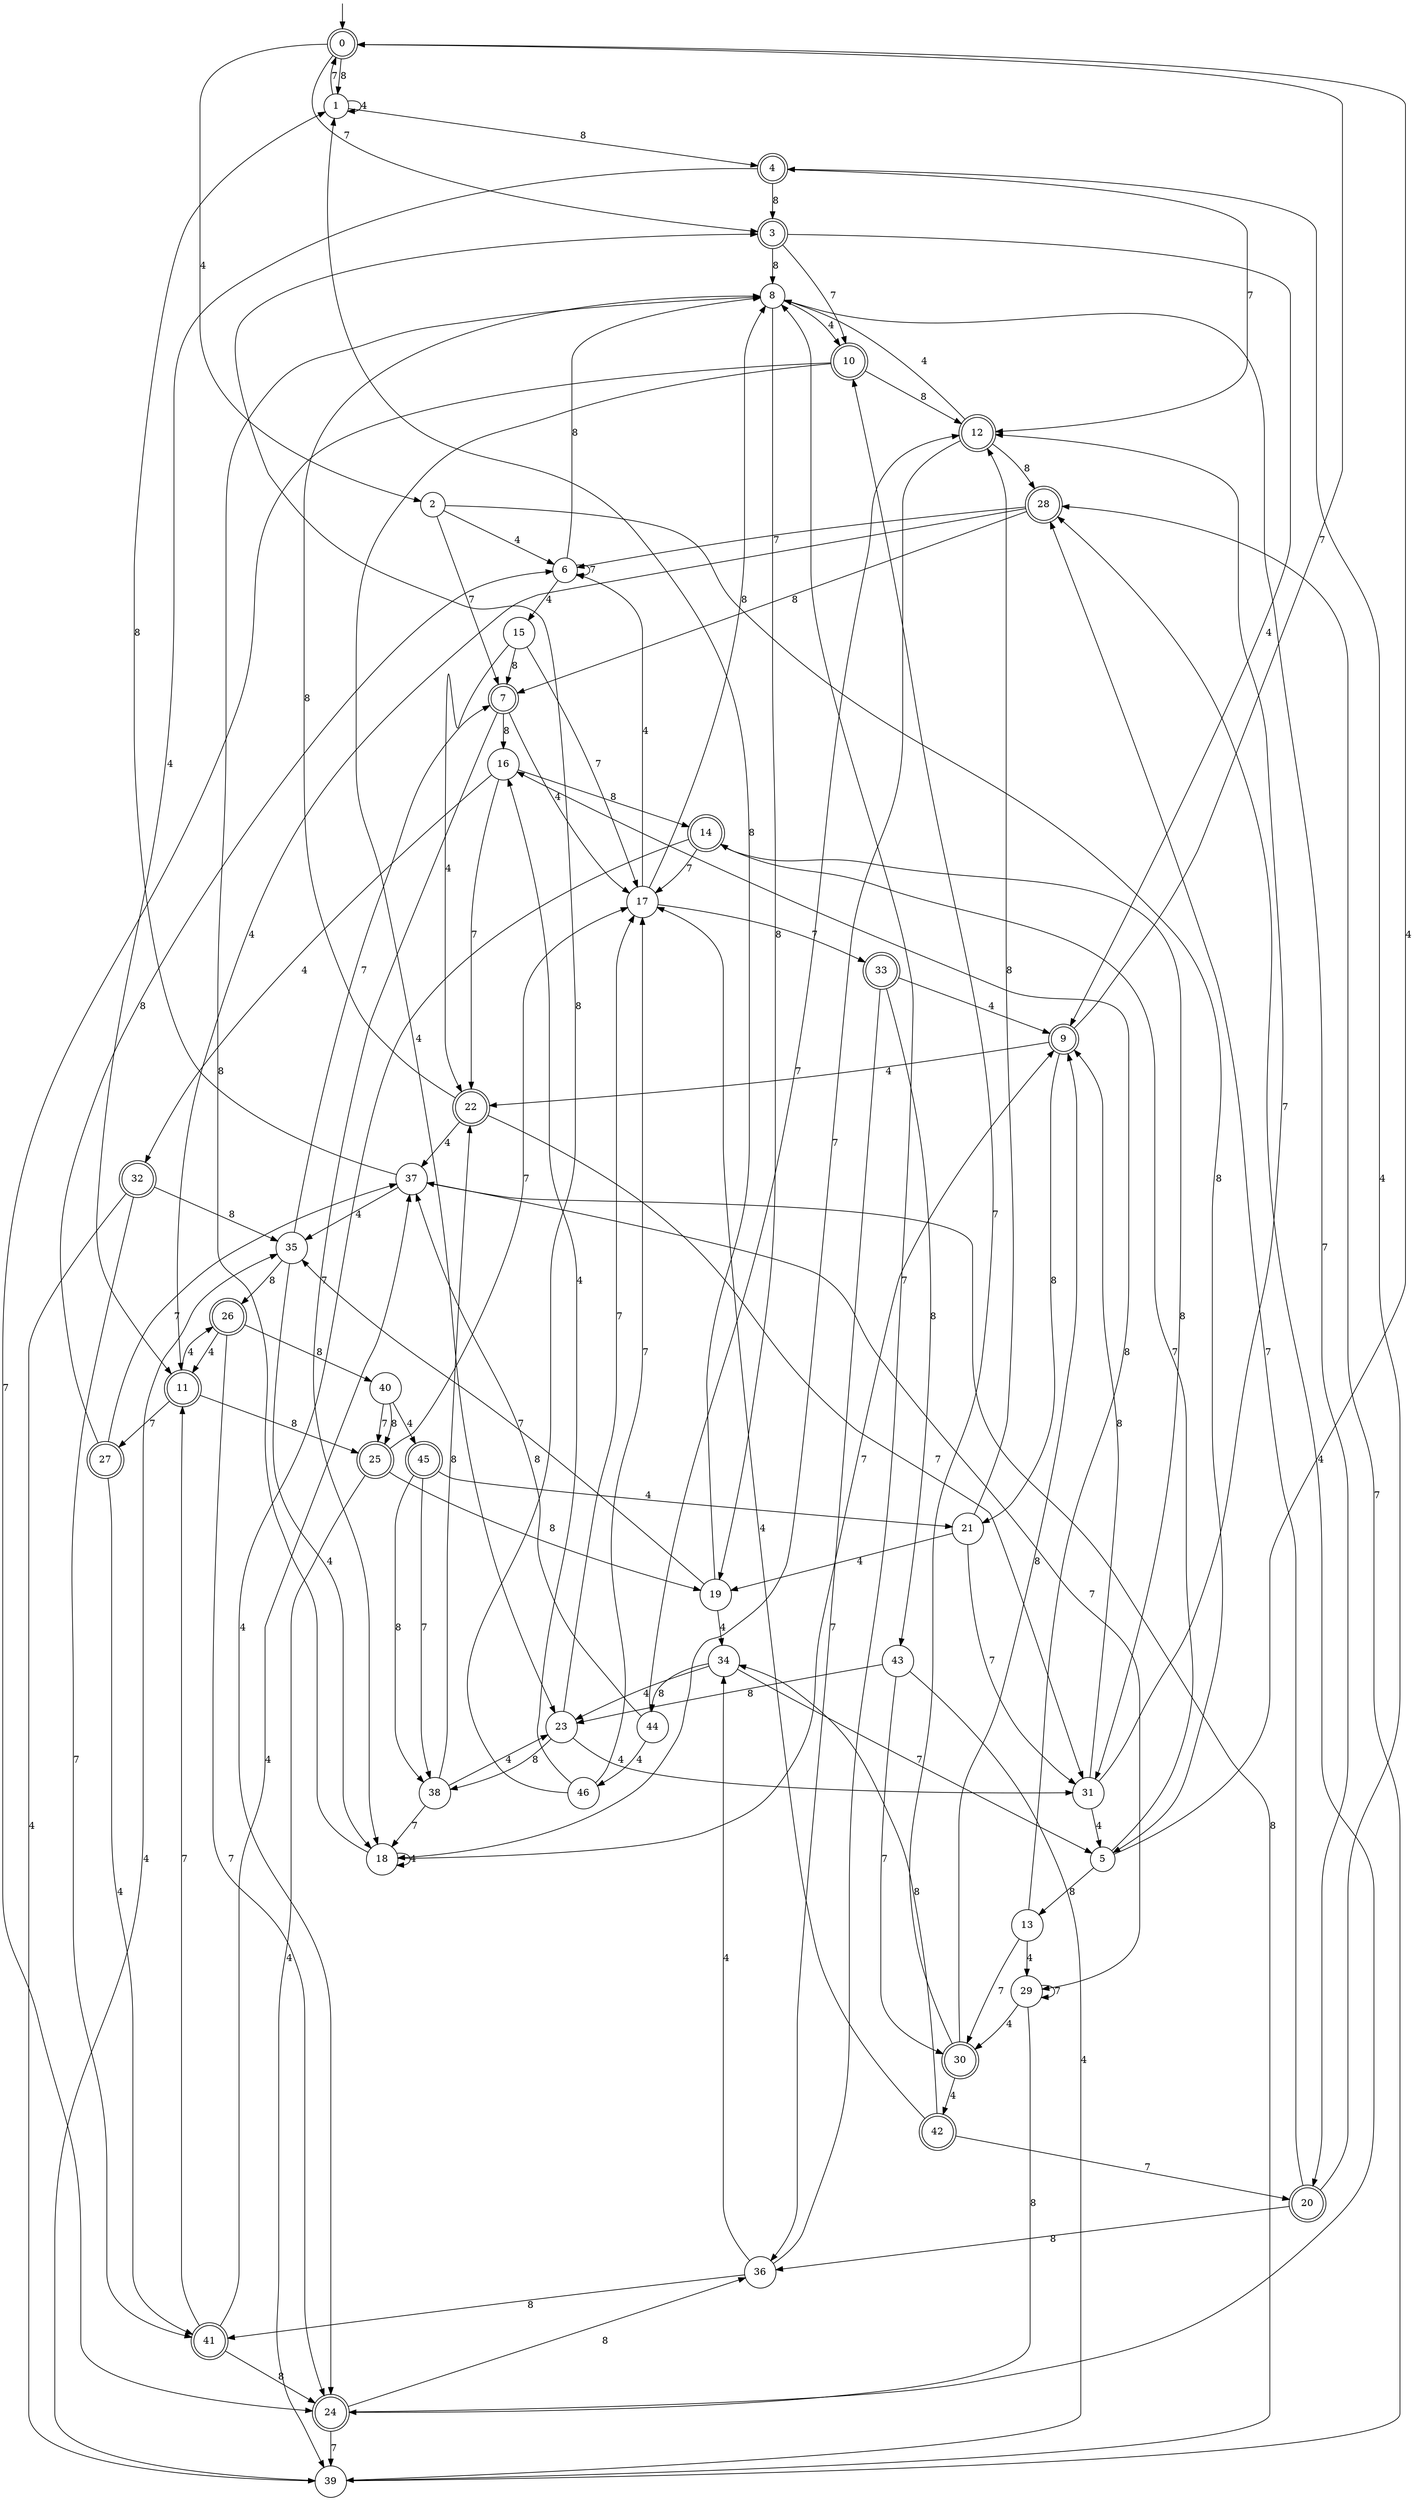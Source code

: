 digraph g {

	s0 [shape="doublecircle" label="0"];
	s1 [shape="circle" label="1"];
	s2 [shape="circle" label="2"];
	s3 [shape="doublecircle" label="3"];
	s4 [shape="doublecircle" label="4"];
	s5 [shape="circle" label="5"];
	s6 [shape="circle" label="6"];
	s7 [shape="doublecircle" label="7"];
	s8 [shape="circle" label="8"];
	s9 [shape="doublecircle" label="9"];
	s10 [shape="doublecircle" label="10"];
	s11 [shape="doublecircle" label="11"];
	s12 [shape="doublecircle" label="12"];
	s13 [shape="circle" label="13"];
	s14 [shape="doublecircle" label="14"];
	s15 [shape="circle" label="15"];
	s16 [shape="circle" label="16"];
	s17 [shape="circle" label="17"];
	s18 [shape="circle" label="18"];
	s19 [shape="circle" label="19"];
	s20 [shape="doublecircle" label="20"];
	s21 [shape="circle" label="21"];
	s22 [shape="doublecircle" label="22"];
	s23 [shape="circle" label="23"];
	s24 [shape="doublecircle" label="24"];
	s25 [shape="doublecircle" label="25"];
	s26 [shape="doublecircle" label="26"];
	s27 [shape="doublecircle" label="27"];
	s28 [shape="doublecircle" label="28"];
	s29 [shape="circle" label="29"];
	s30 [shape="doublecircle" label="30"];
	s31 [shape="circle" label="31"];
	s32 [shape="doublecircle" label="32"];
	s33 [shape="doublecircle" label="33"];
	s34 [shape="circle" label="34"];
	s35 [shape="circle" label="35"];
	s36 [shape="circle" label="36"];
	s37 [shape="circle" label="37"];
	s38 [shape="circle" label="38"];
	s39 [shape="circle" label="39"];
	s40 [shape="circle" label="40"];
	s41 [shape="doublecircle" label="41"];
	s42 [shape="doublecircle" label="42"];
	s43 [shape="circle" label="43"];
	s44 [shape="circle" label="44"];
	s45 [shape="doublecircle" label="45"];
	s46 [shape="circle" label="46"];
	s0 -> s1 [label="8"];
	s0 -> s2 [label="4"];
	s0 -> s3 [label="7"];
	s1 -> s4 [label="8"];
	s1 -> s1 [label="4"];
	s1 -> s0 [label="7"];
	s2 -> s5 [label="8"];
	s2 -> s6 [label="4"];
	s2 -> s7 [label="7"];
	s3 -> s8 [label="8"];
	s3 -> s9 [label="4"];
	s3 -> s10 [label="7"];
	s4 -> s3 [label="8"];
	s4 -> s11 [label="4"];
	s4 -> s12 [label="7"];
	s5 -> s13 [label="8"];
	s5 -> s0 [label="4"];
	s5 -> s14 [label="7"];
	s6 -> s8 [label="8"];
	s6 -> s15 [label="4"];
	s6 -> s6 [label="7"];
	s7 -> s16 [label="8"];
	s7 -> s17 [label="4"];
	s7 -> s18 [label="7"];
	s8 -> s19 [label="8"];
	s8 -> s10 [label="4"];
	s8 -> s20 [label="7"];
	s9 -> s21 [label="8"];
	s9 -> s22 [label="4"];
	s9 -> s0 [label="7"];
	s10 -> s12 [label="8"];
	s10 -> s23 [label="4"];
	s10 -> s24 [label="7"];
	s11 -> s25 [label="8"];
	s11 -> s26 [label="4"];
	s11 -> s27 [label="7"];
	s12 -> s28 [label="8"];
	s12 -> s8 [label="4"];
	s12 -> s18 [label="7"];
	s13 -> s16 [label="8"];
	s13 -> s29 [label="4"];
	s13 -> s30 [label="7"];
	s14 -> s31 [label="8"];
	s14 -> s24 [label="4"];
	s14 -> s17 [label="7"];
	s15 -> s7 [label="8"];
	s15 -> s22 [label="4"];
	s15 -> s17 [label="7"];
	s16 -> s14 [label="8"];
	s16 -> s32 [label="4"];
	s16 -> s22 [label="7"];
	s17 -> s8 [label="8"];
	s17 -> s6 [label="4"];
	s17 -> s33 [label="7"];
	s18 -> s8 [label="8"];
	s18 -> s18 [label="4"];
	s18 -> s9 [label="7"];
	s19 -> s1 [label="8"];
	s19 -> s34 [label="4"];
	s19 -> s35 [label="7"];
	s20 -> s36 [label="8"];
	s20 -> s4 [label="4"];
	s20 -> s28 [label="7"];
	s21 -> s12 [label="8"];
	s21 -> s19 [label="4"];
	s21 -> s31 [label="7"];
	s22 -> s8 [label="8"];
	s22 -> s37 [label="4"];
	s22 -> s31 [label="7"];
	s23 -> s38 [label="8"];
	s23 -> s31 [label="4"];
	s23 -> s17 [label="7"];
	s24 -> s36 [label="8"];
	s24 -> s28 [label="4"];
	s24 -> s39 [label="7"];
	s25 -> s19 [label="8"];
	s25 -> s39 [label="4"];
	s25 -> s17 [label="7"];
	s26 -> s40 [label="8"];
	s26 -> s11 [label="4"];
	s26 -> s24 [label="7"];
	s27 -> s6 [label="8"];
	s27 -> s41 [label="4"];
	s27 -> s37 [label="7"];
	s28 -> s7 [label="8"];
	s28 -> s11 [label="4"];
	s28 -> s6 [label="7"];
	s29 -> s24 [label="8"];
	s29 -> s30 [label="4"];
	s29 -> s29 [label="7"];
	s30 -> s9 [label="8"];
	s30 -> s42 [label="4"];
	s30 -> s10 [label="7"];
	s31 -> s9 [label="8"];
	s31 -> s5 [label="4"];
	s31 -> s12 [label="7"];
	s32 -> s35 [label="8"];
	s32 -> s39 [label="4"];
	s32 -> s41 [label="7"];
	s33 -> s43 [label="8"];
	s33 -> s9 [label="4"];
	s33 -> s36 [label="7"];
	s34 -> s44 [label="8"];
	s34 -> s23 [label="4"];
	s34 -> s5 [label="7"];
	s35 -> s26 [label="8"];
	s35 -> s18 [label="4"];
	s35 -> s7 [label="7"];
	s36 -> s41 [label="8"];
	s36 -> s34 [label="4"];
	s36 -> s8 [label="7"];
	s37 -> s1 [label="8"];
	s37 -> s35 [label="4"];
	s37 -> s29 [label="7"];
	s38 -> s22 [label="8"];
	s38 -> s23 [label="4"];
	s38 -> s18 [label="7"];
	s39 -> s37 [label="8"];
	s39 -> s35 [label="4"];
	s39 -> s28 [label="7"];
	s40 -> s25 [label="8"];
	s40 -> s45 [label="4"];
	s40 -> s25 [label="7"];
	s41 -> s24 [label="8"];
	s41 -> s37 [label="4"];
	s41 -> s11 [label="7"];
	s42 -> s34 [label="8"];
	s42 -> s17 [label="4"];
	s42 -> s20 [label="7"];
	s43 -> s23 [label="8"];
	s43 -> s39 [label="4"];
	s43 -> s30 [label="7"];
	s44 -> s37 [label="8"];
	s44 -> s46 [label="4"];
	s44 -> s12 [label="7"];
	s45 -> s38 [label="8"];
	s45 -> s21 [label="4"];
	s45 -> s38 [label="7"];
	s46 -> s3 [label="8"];
	s46 -> s16 [label="4"];
	s46 -> s17 [label="7"];

__start0 [label="" shape="none" width="0" height="0"];
__start0 -> s0;

}
